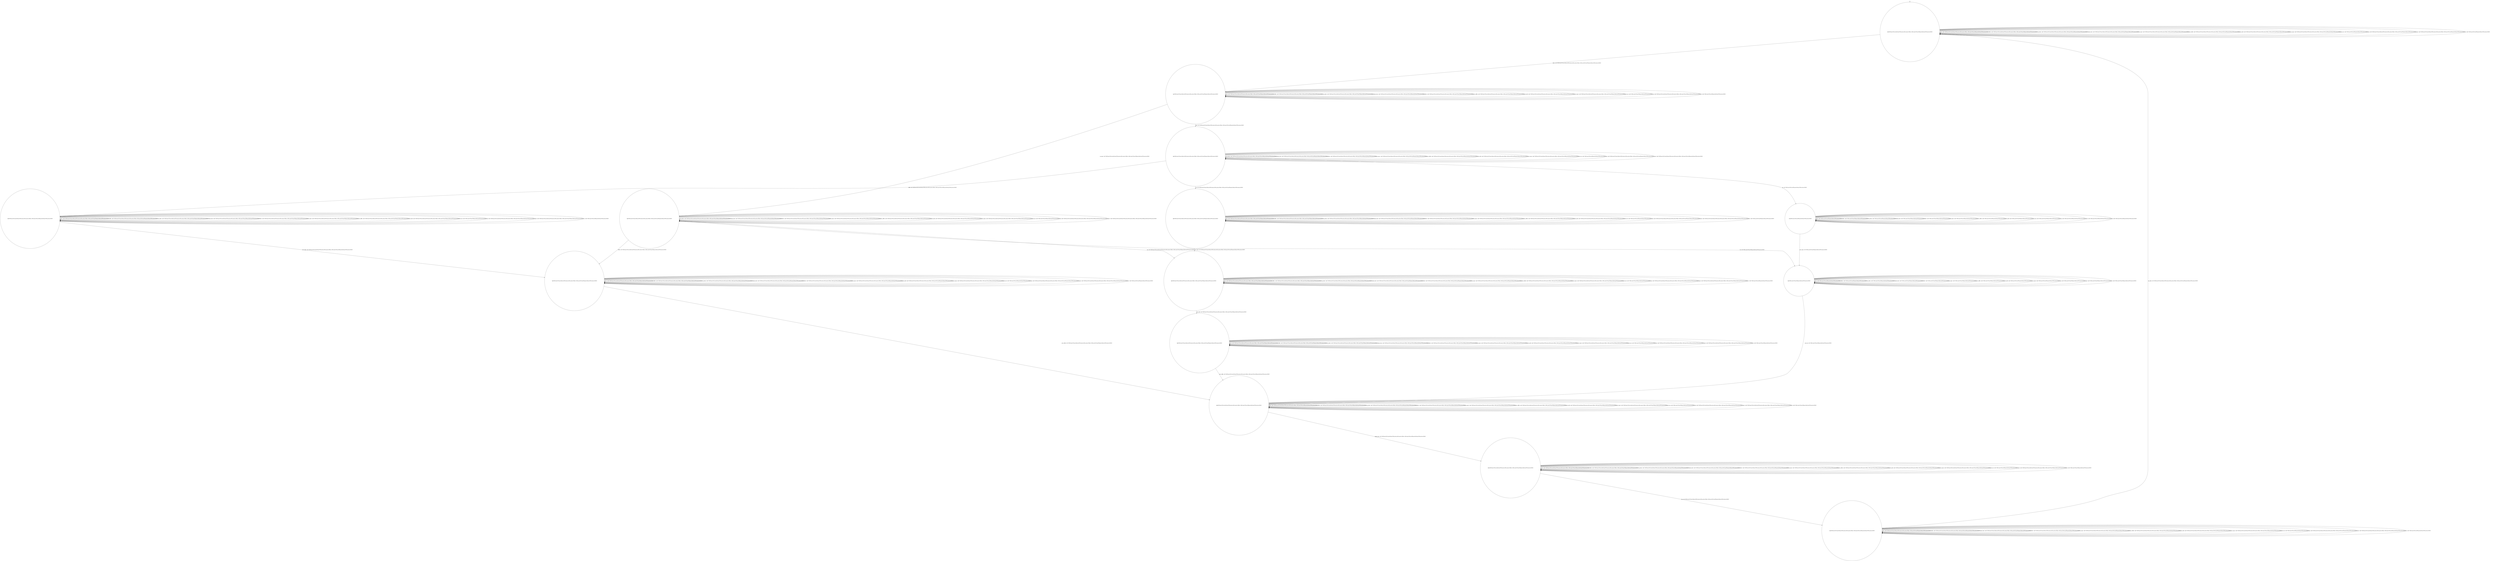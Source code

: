 digraph g {
	edge [lblstyle="above, sloped"];
	s0 [shape="circle" label="0@[((EUR and COF and CAP and TON and not DOL and not TEA) or (DOL and COF and TEA and CAP and TON and not EUR))]"];
	s1 [shape="circle" label="1@[((EUR and COF and CAP and TON and not DOL and not TEA) or (DOL and COF and TEA and CAP and TON and not EUR))]"];
	s2 [shape="circle" label="2@[((EUR and COF and CAP and TON and not DOL and not TEA) or (DOL and COF and TEA and CAP and TON and not EUR))]"];
	s3 [shape="circle" label="3@[((EUR and COF and CAP and TON and not DOL and not TEA) or (DOL and COF and TEA and CAP and TON and not EUR))]"];
	s4 [shape="circle" label="4@[((EUR and COF and CAP and TON and not DOL and not TEA) or (DOL and COF and TEA and CAP and TON and not EUR))]"];
	s5 [shape="circle" label="5@[((EUR and COF and CAP and TON and not DOL and not TEA) or (DOL and COF and TEA and CAP and TON and not EUR))]"];
	s6 [shape="circle" label="6@[((EUR and COF and CAP and TON and not DOL and not TEA) or (DOL and COF and TEA and CAP and TON and not EUR))]"];
	s7 [shape="circle" label="7@[((EUR and COF and CAP and TON and not DOL and not TEA) or (DOL and COF and TEA and CAP and TON and not EUR))]"];
	s8 [shape="circle" label="8@[((EUR and COF and CAP and TON and not DOL and not TEA) or (DOL and COF and TEA and CAP and TON and not EUR))]"];
	s9 [shape="circle" label="9@[((EUR and COF and CAP and TON and not DOL and not TEA) or (DOL and COF and TEA and CAP and TON and not EUR))]"];
	s10 [shape="circle" label="10@[((EUR and COF and CAP and TON and not DOL and not TEA) or (DOL and COF and TEA and CAP and TON and not EUR))]"];
	s11 [shape="circle" label="11@[((EUR and COF and CAP and TON and not DOL and not TEA) or (DOL and COF and TEA and CAP and TON and not EUR))]"];
	s12 [shape="circle" label="12@[((DOL and COF and TEA and CAP and TON and not EUR))]"];
	s13 [shape="circle" label="13@[((DOL and COF and TEA and CAP and TON and not EUR))]"];
	s0 -> s0 [label="cap / nok() [((EUR and COF and CAP and TON and not DOL and not TEA) or (DOL and COF and TEA and CAP and TON and not EUR))]"];
	s0 -> s0 [label="coffee / nok() [((EUR and COF and CAP and TON and not DOL and not TEA) or (DOL and COF and TEA and CAP and TON and not EUR))]"];
	s0 -> s0 [label="cup_taken / nok() [((EUR and COF and CAP and TON and not DOL and not TEA) or (DOL and COF and TEA and CAP and TON and not EUR))]"];
	s0 -> s0 [label="display_done / nok() [((EUR and COF and CAP and TON and not DOL and not TEA) or (DOL and COF and TEA and CAP and TON and not EUR))]"];
	s0 -> s1 [label="dollar / ok() [((EUR and COF and CAP and TON and not DOL and not TEA) or (DOL and COF and TEA and CAP and TON and not EUR))]"];
	s0 -> s0 [label="no_sugar / nok() [((EUR and COF and CAP and TON and not DOL and not TEA) or (DOL and COF and TEA and CAP and TON and not EUR))]"];
	s0 -> s0 [label="pour_coffee / nok() [((EUR and COF and CAP and TON and not DOL and not TEA) or (DOL and COF and TEA and CAP and TON and not EUR))]"];
	s0 -> s0 [label="pour_milk / nok() [((EUR and COF and CAP and TON and not DOL and not TEA) or (DOL and COF and TEA and CAP and TON and not EUR))]"];
	s0 -> s0 [label="pour_sugar / nok() [((EUR and COF and CAP and TON and not DOL and not TEA) or (DOL and COF and TEA and CAP and TON and not EUR))]"];
	s0 -> s0 [label="pour_tea / nok() [((DOL and COF and TEA and CAP and TON and not EUR))]"];
	s0 -> s0 [label="ring / nok() [((EUR and COF and CAP and TON and not DOL and not TEA) or (DOL and COF and TEA and CAP and TON and not EUR))]"];
	s0 -> s0 [label="sugar / nok() [((EUR and COF and CAP and TON and not DOL and not TEA) or (DOL and COF and TEA and CAP and TON and not EUR))]"];
	s0 -> s0 [label="tea / nok() [((DOL and COF and TEA and CAP and TON and not EUR))]"];
	s1 -> s1 [label="cap / nok() [((EUR and COF and CAP and TON and not DOL and not TEA) or (DOL and COF and TEA and CAP and TON and not EUR))]"];
	s1 -> s1 [label="coffee / nok() [((EUR and COF and CAP and TON and not DOL and not TEA) or (DOL and COF and TEA and CAP and TON and not EUR))]"];
	s1 -> s1 [label="cup_taken / nok() [((EUR and COF and CAP and TON and not DOL and not TEA) or (DOL and COF and TEA and CAP and TON and not EUR))]"];
	s1 -> s1 [label="display_done / nok() [((EUR and COF and CAP and TON and not DOL and not TEA) or (DOL and COF and TEA and CAP and TON and not EUR))]"];
	s1 -> s1 [label="dollar / nok() [((EUR and COF and CAP and TON and not DOL and not TEA) or (DOL and COF and TEA and CAP and TON and not EUR))]"];
	s1 -> s2 [label="no_sugar / ok() [((EUR and COF and CAP and TON and not DOL and not TEA) or (DOL and COF and TEA and CAP and TON and not EUR))]"];
	s1 -> s1 [label="pour_coffee / nok() [((EUR and COF and CAP and TON and not DOL and not TEA) or (DOL and COF and TEA and CAP and TON and not EUR))]"];
	s1 -> s1 [label="pour_milk / nok() [((EUR and COF and CAP and TON and not DOL and not TEA) or (DOL and COF and TEA and CAP and TON and not EUR))]"];
	s1 -> s1 [label="pour_sugar / nok() [((EUR and COF and CAP and TON and not DOL and not TEA) or (DOL and COF and TEA and CAP and TON and not EUR))]"];
	s1 -> s1 [label="pour_tea / nok() [((DOL and COF and TEA and CAP and TON and not EUR))]"];
	s1 -> s1 [label="ring / nok() [((EUR and COF and CAP and TON and not DOL and not TEA) or (DOL and COF and TEA and CAP and TON and not EUR))]"];
	s1 -> s3 [label="sugar / ok() [((EUR and COF and CAP and TON and not DOL and not TEA) or (DOL and COF and TEA and CAP and TON and not EUR))]"];
	s1 -> s1 [label="tea / nok() [((DOL and COF and TEA and CAP and TON and not EUR))]"];
	s2 -> s6 [label="cap / ok() [((EUR and COF and CAP and TON and not DOL and not TEA) or (DOL and COF and TEA and CAP and TON and not EUR))]"];
	s2 -> s7 [label="coffee / ok() [((EUR and COF and CAP and TON and not DOL and not TEA) or (DOL and COF and TEA and CAP and TON and not EUR))]"];
	s2 -> s2 [label="cup_taken / nok() [((EUR and COF and CAP and TON and not DOL and not TEA) or (DOL and COF and TEA and CAP and TON and not EUR))]"];
	s2 -> s2 [label="display_done / nok() [((EUR and COF and CAP and TON and not DOL and not TEA) or (DOL and COF and TEA and CAP and TON and not EUR))]"];
	s2 -> s2 [label="dollar / nok() [((EUR and COF and CAP and TON and not DOL and not TEA) or (DOL and COF and TEA and CAP and TON and not EUR))]"];
	s2 -> s2 [label="no_sugar / nok() [((EUR and COF and CAP and TON and not DOL and not TEA) or (DOL and COF and TEA and CAP and TON and not EUR))]"];
	s2 -> s2 [label="pour_coffee / nok() [((EUR and COF and CAP and TON and not DOL and not TEA) or (DOL and COF and TEA and CAP and TON and not EUR))]"];
	s2 -> s2 [label="pour_milk / nok() [((EUR and COF and CAP and TON and not DOL and not TEA) or (DOL and COF and TEA and CAP and TON and not EUR))]"];
	s2 -> s2 [label="pour_sugar / nok() [((EUR and COF and CAP and TON and not DOL and not TEA) or (DOL and COF and TEA and CAP and TON and not EUR))]"];
	s2 -> s2 [label="pour_tea / nok() [((DOL and COF and TEA and CAP and TON and not EUR))]"];
	s2 -> s2 [label="ring / nok() [((EUR and COF and CAP and TON and not DOL and not TEA) or (DOL and COF and TEA and CAP and TON and not EUR))]"];
	s2 -> s2 [label="sugar / void() [((EUR and COF and CAP and TON and not DOL and not TEA) or (DOL and COF and TEA and CAP and TON and not EUR))]"];
	s2 -> s13 [label="tea / ok() [((DOL and COF and TEA and CAP and TON and not EUR))]"];
	s3 -> s4 [label="cap / ok() [((EUR and COF and CAP and TON and not DOL and not TEA) or (DOL and COF and TEA and CAP and TON and not EUR))]"];
	s3 -> s5 [label="coffee / ok() [((EUR and COF and CAP and TON and not DOL and not TEA) or (DOL and COF and TEA and CAP and TON and not EUR))]"];
	s3 -> s3 [label="cup_taken / nok() [((EUR and COF and CAP and TON and not DOL and not TEA) or (DOL and COF and TEA and CAP and TON and not EUR))]"];
	s3 -> s3 [label="display_done / nok() [((EUR and COF and CAP and TON and not DOL and not TEA) or (DOL and COF and TEA and CAP and TON and not EUR))]"];
	s3 -> s3 [label="dollar / nok() [((EUR and COF and CAP and TON and not DOL and not TEA) or (DOL and COF and TEA and CAP and TON and not EUR))]"];
	s3 -> s3 [label="no_sugar / void() [((EUR and COF and CAP and TON and not DOL and not TEA) or (DOL and COF and TEA and CAP and TON and not EUR))]"];
	s3 -> s3 [label="pour_coffee / nok() [((EUR and COF and CAP and TON and not DOL and not TEA) or (DOL and COF and TEA and CAP and TON and not EUR))]"];
	s3 -> s3 [label="pour_milk / nok() [((EUR and COF and CAP and TON and not DOL and not TEA) or (DOL and COF and TEA and CAP and TON and not EUR))]"];
	s3 -> s3 [label="pour_sugar / nok() [((EUR and COF and CAP and TON and not DOL and not TEA) or (DOL and COF and TEA and CAP and TON and not EUR))]"];
	s3 -> s3 [label="pour_tea / nok() [((DOL and COF and TEA and CAP and TON and not EUR))]"];
	s3 -> s3 [label="ring / nok() [((EUR and COF and CAP and TON and not DOL and not TEA) or (DOL and COF and TEA and CAP and TON and not EUR))]"];
	s3 -> s3 [label="sugar / nok() [((EUR and COF and CAP and TON and not DOL and not TEA) or (DOL and COF and TEA and CAP and TON and not EUR))]"];
	s3 -> s12 [label="tea / ok() [((DOL and COF and TEA and CAP and TON and not EUR))]"];
	s4 -> s4 [label="cap / nok() [((EUR and COF and CAP and TON and not DOL and not TEA) or (DOL and COF and TEA and CAP and TON and not EUR))]"];
	s4 -> s4 [label="coffee / void() [((EUR and COF and CAP and TON and not DOL and not TEA) or (DOL and COF and TEA and CAP and TON and not EUR))]"];
	s4 -> s4 [label="cup_taken / nok() [((EUR and COF and CAP and TON and not DOL and not TEA) or (DOL and COF and TEA and CAP and TON and not EUR))]"];
	s4 -> s4 [label="display_done / nok() [((EUR and COF and CAP and TON and not DOL and not TEA) or (DOL and COF and TEA and CAP and TON and not EUR))]"];
	s4 -> s4 [label="dollar / nok() [((EUR and COF and CAP and TON and not DOL and not TEA) or (DOL and COF and TEA and CAP and TON and not EUR))]"];
	s4 -> s4 [label="no_sugar / nok() [((EUR and COF and CAP and TON and not DOL and not TEA) or (DOL and COF and TEA and CAP and TON and not EUR))]"];
	s4 -> s4 [label="pour_coffee / nok() [((EUR and COF and CAP and TON and not DOL and not TEA) or (DOL and COF and TEA and CAP and TON and not EUR))]"];
	s4 -> s4 [label="pour_milk / nok() [((EUR and COF and CAP and TON and not DOL and not TEA) or (DOL and COF and TEA and CAP and TON and not EUR))]"];
	s4 -> s6 [label="pour_sugar / ok() [((EUR and COF and CAP and TON and not DOL and not TEA) or (DOL and COF and TEA and CAP and TON and not EUR))]"];
	s4 -> s4 [label="pour_tea / nok() [((DOL and COF and TEA and CAP and TON and not EUR))]"];
	s4 -> s4 [label="ring / nok() [((EUR and COF and CAP and TON and not DOL and not TEA) or (DOL and COF and TEA and CAP and TON and not EUR))]"];
	s4 -> s4 [label="sugar / nok() [((EUR and COF and CAP and TON and not DOL and not TEA) or (DOL and COF and TEA and CAP and TON and not EUR))]"];
	s4 -> s4 [label="tea / void() [((DOL and COF and TEA and CAP and TON and not EUR))]"];
	s5 -> s5 [label="cap / void() [((EUR and COF and CAP and TON and not DOL and not TEA) or (DOL and COF and TEA and CAP and TON and not EUR))]"];
	s5 -> s5 [label="coffee / nok() [((EUR and COF and CAP and TON and not DOL and not TEA) or (DOL and COF and TEA and CAP and TON and not EUR))]"];
	s5 -> s5 [label="cup_taken / nok() [((EUR and COF and CAP and TON and not DOL and not TEA) or (DOL and COF and TEA and CAP and TON and not EUR))]"];
	s5 -> s5 [label="display_done / nok() [((EUR and COF and CAP and TON and not DOL and not TEA) or (DOL and COF and TEA and CAP and TON and not EUR))]"];
	s5 -> s5 [label="dollar / nok() [((EUR and COF and CAP and TON and not DOL and not TEA) or (DOL and COF and TEA and CAP and TON and not EUR))]"];
	s5 -> s5 [label="no_sugar / nok() [((EUR and COF and CAP and TON and not DOL and not TEA) or (DOL and COF and TEA and CAP and TON and not EUR))]"];
	s5 -> s5 [label="pour_coffee / nok() [((EUR and COF and CAP and TON and not DOL and not TEA) or (DOL and COF and TEA and CAP and TON and not EUR))]"];
	s5 -> s5 [label="pour_milk / nok() [((EUR and COF and CAP and TON and not DOL and not TEA) or (DOL and COF and TEA and CAP and TON and not EUR))]"];
	s5 -> s7 [label="pour_sugar / ok() [((EUR and COF and CAP and TON and not DOL and not TEA) or (DOL and COF and TEA and CAP and TON and not EUR))]"];
	s5 -> s5 [label="pour_tea / nok() [((DOL and COF and TEA and CAP and TON and not EUR))]"];
	s5 -> s5 [label="ring / nok() [((EUR and COF and CAP and TON and not DOL and not TEA) or (DOL and COF and TEA and CAP and TON and not EUR))]"];
	s5 -> s5 [label="sugar / nok() [((EUR and COF and CAP and TON and not DOL and not TEA) or (DOL and COF and TEA and CAP and TON and not EUR))]"];
	s5 -> s5 [label="tea / void() [((DOL and COF and TEA and CAP and TON and not EUR))]"];
	s6 -> s6 [label="cap / nok() [((EUR and COF and CAP and TON and not DOL and not TEA) or (DOL and COF and TEA and CAP and TON and not EUR))]"];
	s6 -> s6 [label="coffee / void() [((EUR and COF and CAP and TON and not DOL and not TEA) or (DOL and COF and TEA and CAP and TON and not EUR))]"];
	s6 -> s6 [label="cup_taken / nok() [((EUR and COF and CAP and TON and not DOL and not TEA) or (DOL and COF and TEA and CAP and TON and not EUR))]"];
	s6 -> s6 [label="display_done / nok() [((EUR and COF and CAP and TON and not DOL and not TEA) or (DOL and COF and TEA and CAP and TON and not EUR))]"];
	s6 -> s6 [label="dollar / nok() [((EUR and COF and CAP and TON and not DOL and not TEA) or (DOL and COF and TEA and CAP and TON and not EUR))]"];
	s6 -> s6 [label="no_sugar / nok() [((EUR and COF and CAP and TON and not DOL and not TEA) or (DOL and COF and TEA and CAP and TON and not EUR))]"];
	s6 -> s6 [label="pour_coffee / nok() [((EUR and COF and CAP and TON and not DOL and not TEA) or (DOL and COF and TEA and CAP and TON and not EUR))]"];
	s6 -> s9 [label="pour_milk / ok() [((EUR and COF and CAP and TON and not DOL and not TEA) or (DOL and COF and TEA and CAP and TON and not EUR))]"];
	s6 -> s6 [label="pour_sugar / nok() [((EUR and COF and CAP and TON and not DOL and not TEA) or (DOL and COF and TEA and CAP and TON and not EUR))]"];
	s6 -> s6 [label="pour_tea / nok() [((DOL and COF and TEA and CAP and TON and not EUR))]"];
	s6 -> s6 [label="ring / nok() [((EUR and COF and CAP and TON and not DOL and not TEA) or (DOL and COF and TEA and CAP and TON and not EUR))]"];
	s6 -> s6 [label="sugar / nok() [((EUR and COF and CAP and TON and not DOL and not TEA) or (DOL and COF and TEA and CAP and TON and not EUR))]"];
	s6 -> s6 [label="tea / void() [((DOL and COF and TEA and CAP and TON and not EUR))]"];
	s7 -> s7 [label="cap / void() [((EUR and COF and CAP and TON and not DOL and not TEA) or (DOL and COF and TEA and CAP and TON and not EUR))]"];
	s7 -> s7 [label="coffee / nok() [((EUR and COF and CAP and TON and not DOL and not TEA) or (DOL and COF and TEA and CAP and TON and not EUR))]"];
	s7 -> s7 [label="cup_taken / nok() [((EUR and COF and CAP and TON and not DOL and not TEA) or (DOL and COF and TEA and CAP and TON and not EUR))]"];
	s7 -> s7 [label="display_done / nok() [((EUR and COF and CAP and TON and not DOL and not TEA) or (DOL and COF and TEA and CAP and TON and not EUR))]"];
	s7 -> s7 [label="dollar / nok() [((EUR and COF and CAP and TON and not DOL and not TEA) or (DOL and COF and TEA and CAP and TON and not EUR))]"];
	s7 -> s7 [label="no_sugar / nok() [((EUR and COF and CAP and TON and not DOL and not TEA) or (DOL and COF and TEA and CAP and TON and not EUR))]"];
	s7 -> s8 [label="pour_coffee / ok() [((EUR and COF and CAP and TON and not DOL and not TEA) or (DOL and COF and TEA and CAP and TON and not EUR))]"];
	s7 -> s7 [label="pour_milk / nok() [((EUR and COF and CAP and TON and not DOL and not TEA) or (DOL and COF and TEA and CAP and TON and not EUR))]"];
	s7 -> s7 [label="pour_sugar / nok() [((EUR and COF and CAP and TON and not DOL and not TEA) or (DOL and COF and TEA and CAP and TON and not EUR))]"];
	s7 -> s7 [label="pour_tea / nok() [((DOL and COF and TEA and CAP and TON and not EUR))]"];
	s7 -> s7 [label="ring / nok() [((EUR and COF and CAP and TON and not DOL and not TEA) or (DOL and COF and TEA and CAP and TON and not EUR))]"];
	s7 -> s7 [label="sugar / nok() [((EUR and COF and CAP and TON and not DOL and not TEA) or (DOL and COF and TEA and CAP and TON and not EUR))]"];
	s7 -> s7 [label="tea / void() [((DOL and COF and TEA and CAP and TON and not EUR))]"];
	s8 -> s8 [label="cap / nok() [((EUR and COF and CAP and TON and not DOL and not TEA) or (DOL and COF and TEA and CAP and TON and not EUR))]"];
	s8 -> s8 [label="coffee / nok() [((EUR and COF and CAP and TON and not DOL and not TEA) or (DOL and COF and TEA and CAP and TON and not EUR))]"];
	s8 -> s8 [label="cup_taken / nok() [((EUR and COF and CAP and TON and not DOL and not TEA) or (DOL and COF and TEA and CAP and TON and not EUR))]"];
	s8 -> s10 [label="display_done / ok() [((EUR and COF and CAP and TON and not DOL and not TEA) or (DOL and COF and TEA and CAP and TON and not EUR))]"];
	s8 -> s8 [label="dollar / nok() [((EUR and COF and CAP and TON and not DOL and not TEA) or (DOL and COF and TEA and CAP and TON and not EUR))]"];
	s8 -> s8 [label="no_sugar / nok() [((EUR and COF and CAP and TON and not DOL and not TEA) or (DOL and COF and TEA and CAP and TON and not EUR))]"];
	s8 -> s8 [label="pour_coffee / nok() [((EUR and COF and CAP and TON and not DOL and not TEA) or (DOL and COF and TEA and CAP and TON and not EUR))]"];
	s8 -> s8 [label="pour_milk / nok() [((EUR and COF and CAP and TON and not DOL and not TEA) or (DOL and COF and TEA and CAP and TON and not EUR))]"];
	s8 -> s8 [label="pour_sugar / nok() [((EUR and COF and CAP and TON and not DOL and not TEA) or (DOL and COF and TEA and CAP and TON and not EUR))]"];
	s8 -> s8 [label="pour_tea / nok() [((DOL and COF and TEA and CAP and TON and not EUR))]"];
	s8 -> s8 [label="ring / nok() [((EUR and COF and CAP and TON and not DOL and not TEA) or (DOL and COF and TEA and CAP and TON and not EUR))]"];
	s8 -> s8 [label="sugar / nok() [((EUR and COF and CAP and TON and not DOL and not TEA) or (DOL and COF and TEA and CAP and TON and not EUR))]"];
	s8 -> s8 [label="tea / nok() [((DOL and COF and TEA and CAP and TON and not EUR))]"];
	s9 -> s9 [label="cap / nok() [((EUR and COF and CAP and TON and not DOL and not TEA) or (DOL and COF and TEA and CAP and TON and not EUR))]"];
	s9 -> s9 [label="coffee / nok() [((EUR and COF and CAP and TON and not DOL and not TEA) or (DOL and COF and TEA and CAP and TON and not EUR))]"];
	s9 -> s9 [label="cup_taken / nok() [((EUR and COF and CAP and TON and not DOL and not TEA) or (DOL and COF and TEA and CAP and TON and not EUR))]"];
	s9 -> s9 [label="display_done / nok() [((EUR and COF and CAP and TON and not DOL and not TEA) or (DOL and COF and TEA and CAP and TON and not EUR))]"];
	s9 -> s9 [label="dollar / nok() [((EUR and COF and CAP and TON and not DOL and not TEA) or (DOL and COF and TEA and CAP and TON and not EUR))]"];
	s9 -> s9 [label="no_sugar / nok() [((EUR and COF and CAP and TON and not DOL and not TEA) or (DOL and COF and TEA and CAP and TON and not EUR))]"];
	s9 -> s8 [label="pour_coffee / ok() [((EUR and COF and CAP and TON and not DOL and not TEA) or (DOL and COF and TEA and CAP and TON and not EUR))]"];
	s9 -> s9 [label="pour_milk / nok() [((EUR and COF and CAP and TON and not DOL and not TEA) or (DOL and COF and TEA and CAP and TON and not EUR))]"];
	s9 -> s9 [label="pour_sugar / nok() [((EUR and COF and CAP and TON and not DOL and not TEA) or (DOL and COF and TEA and CAP and TON and not EUR))]"];
	s9 -> s9 [label="pour_tea / nok() [((DOL and COF and TEA and CAP and TON and not EUR))]"];
	s9 -> s9 [label="ring / nok() [((EUR and COF and CAP and TON and not DOL and not TEA) or (DOL and COF and TEA and CAP and TON and not EUR))]"];
	s9 -> s9 [label="sugar / nok() [((EUR and COF and CAP and TON and not DOL and not TEA) or (DOL and COF and TEA and CAP and TON and not EUR))]"];
	s9 -> s9 [label="tea / nok() [((DOL and COF and TEA and CAP and TON and not EUR))]"];
	s10 -> s10 [label="cap / nok() [((EUR and COF and CAP and TON and not DOL and not TEA) or (DOL and COF and TEA and CAP and TON and not EUR))]"];
	s10 -> s10 [label="coffee / nok() [((EUR and COF and CAP and TON and not DOL and not TEA) or (DOL and COF and TEA and CAP and TON and not EUR))]"];
	s10 -> s10 [label="cup_taken / nok() [((EUR and COF and CAP and TON and not DOL and not TEA) or (DOL and COF and TEA and CAP and TON and not EUR))]"];
	s10 -> s10 [label="display_done / nok() [((EUR and COF and CAP and TON and not DOL and not TEA) or (DOL and COF and TEA and CAP and TON and not EUR))]"];
	s10 -> s10 [label="dollar / nok() [((EUR and COF and CAP and TON and not DOL and not TEA) or (DOL and COF and TEA and CAP and TON and not EUR))]"];
	s10 -> s10 [label="no_sugar / nok() [((EUR and COF and CAP and TON and not DOL and not TEA) or (DOL and COF and TEA and CAP and TON and not EUR))]"];
	s10 -> s10 [label="pour_coffee / nok() [((EUR and COF and CAP and TON and not DOL and not TEA) or (DOL and COF and TEA and CAP and TON and not EUR))]"];
	s10 -> s10 [label="pour_milk / nok() [((EUR and COF and CAP and TON and not DOL and not TEA) or (DOL and COF and TEA and CAP and TON and not EUR))]"];
	s10 -> s10 [label="pour_sugar / nok() [((EUR and COF and CAP and TON and not DOL and not TEA) or (DOL and COF and TEA and CAP and TON and not EUR))]"];
	s10 -> s10 [label="pour_tea / nok() [((DOL and COF and TEA and CAP and TON and not EUR))]"];
	s10 -> s11 [label="ring / ok() [((EUR and COF and CAP and TON and not DOL and not TEA) or (DOL and COF and TEA and CAP and TON and not EUR))]"];
	s10 -> s10 [label="sugar / nok() [((EUR and COF and CAP and TON and not DOL and not TEA) or (DOL and COF and TEA and CAP and TON and not EUR))]"];
	s10 -> s10 [label="tea / nok() [((DOL and COF and TEA and CAP and TON and not EUR))]"];
	s11 -> s11 [label="cap / nok() [((EUR and COF and CAP and TON and not DOL and not TEA) or (DOL and COF and TEA and CAP and TON and not EUR))]"];
	s11 -> s11 [label="coffee / nok() [((EUR and COF and CAP and TON and not DOL and not TEA) or (DOL and COF and TEA and CAP and TON and not EUR))]"];
	s11 -> s0 [label="cup_taken / ok() [((EUR and COF and CAP and TON and not DOL and not TEA) or (DOL and COF and TEA and CAP and TON and not EUR))]"];
	s11 -> s11 [label="display_done / nok() [((EUR and COF and CAP and TON and not DOL and not TEA) or (DOL and COF and TEA and CAP and TON and not EUR))]"];
	s11 -> s11 [label="dollar / nok() [((EUR and COF and CAP and TON and not DOL and not TEA) or (DOL and COF and TEA and CAP and TON and not EUR))]"];
	s11 -> s11 [label="no_sugar / nok() [((EUR and COF and CAP and TON and not DOL and not TEA) or (DOL and COF and TEA and CAP and TON and not EUR))]"];
	s11 -> s11 [label="pour_coffee / nok() [((EUR and COF and CAP and TON and not DOL and not TEA) or (DOL and COF and TEA and CAP and TON and not EUR))]"];
	s11 -> s11 [label="pour_milk / nok() [((EUR and COF and CAP and TON and not DOL and not TEA) or (DOL and COF and TEA and CAP and TON and not EUR))]"];
	s11 -> s11 [label="pour_sugar / nok() [((EUR and COF and CAP and TON and not DOL and not TEA) or (DOL and COF and TEA and CAP and TON and not EUR))]"];
	s11 -> s11 [label="pour_tea / nok() [((DOL and COF and TEA and CAP and TON and not EUR))]"];
	s11 -> s11 [label="ring / nok() [((EUR and COF and CAP and TON and not DOL and not TEA) or (DOL and COF and TEA and CAP and TON and not EUR))]"];
	s11 -> s11 [label="sugar / nok() [((EUR and COF and CAP and TON and not DOL and not TEA) or (DOL and COF and TEA and CAP and TON and not EUR))]"];
	s11 -> s11 [label="tea / nok() [((DOL and COF and TEA and CAP and TON and not EUR))]"];
	s12 -> s12 [label="cap / void() [((DOL and COF and TEA and CAP and TON and not EUR))]"];
	s12 -> s12 [label="coffee / void() [((DOL and COF and TEA and CAP and TON and not EUR))]"];
	s12 -> s12 [label="cup_taken / nok() [((DOL and COF and TEA and CAP and TON and not EUR))]"];
	s12 -> s12 [label="display_done / nok() [((DOL and COF and TEA and CAP and TON and not EUR))]"];
	s12 -> s12 [label="dollar / nok() [((DOL and COF and TEA and CAP and TON and not EUR))]"];
	s12 -> s12 [label="no_sugar / nok() [((DOL and COF and TEA and CAP and TON and not EUR))]"];
	s12 -> s12 [label="pour_coffee / nok() [((DOL and COF and TEA and CAP and TON and not EUR))]"];
	s12 -> s12 [label="pour_milk / nok() [((DOL and COF and TEA and CAP and TON and not EUR))]"];
	s12 -> s13 [label="pour_sugar / ok() [((DOL and COF and TEA and CAP and TON and not EUR))]"];
	s12 -> s12 [label="pour_tea / nok() [((DOL and COF and TEA and CAP and TON and not EUR))]"];
	s12 -> s12 [label="ring / nok() [((DOL and COF and TEA and CAP and TON and not EUR))]"];
	s12 -> s12 [label="sugar / nok() [((DOL and COF and TEA and CAP and TON and not EUR))]"];
	s12 -> s12 [label="tea / nok() [((DOL and COF and TEA and CAP and TON and not EUR))]"];
	s13 -> s13 [label="cap / void() [((DOL and COF and TEA and CAP and TON and not EUR))]"];
	s13 -> s13 [label="coffee / void() [((DOL and COF and TEA and CAP and TON and not EUR))]"];
	s13 -> s13 [label="cup_taken / nok() [((DOL and COF and TEA and CAP and TON and not EUR))]"];
	s13 -> s13 [label="display_done / nok() [((DOL and COF and TEA and CAP and TON and not EUR))]"];
	s13 -> s13 [label="dollar / nok() [((DOL and COF and TEA and CAP and TON and not EUR))]"];
	s13 -> s13 [label="no_sugar / nok() [((DOL and COF and TEA and CAP and TON and not EUR))]"];
	s13 -> s13 [label="pour_coffee / nok() [((DOL and COF and TEA and CAP and TON and not EUR))]"];
	s13 -> s13 [label="pour_milk / nok() [((DOL and COF and TEA and CAP and TON and not EUR))]"];
	s13 -> s13 [label="pour_sugar / nok() [((DOL and COF and TEA and CAP and TON and not EUR))]"];
	s13 -> s8 [label="pour_tea / ok() [((DOL and COF and TEA and CAP and TON and not EUR))]"];
	s13 -> s13 [label="ring / nok() [((DOL and COF and TEA and CAP and TON and not EUR))]"];
	s13 -> s13 [label="sugar / nok() [((DOL and COF and TEA and CAP and TON and not EUR))]"];
	s13 -> s13 [label="tea / nok() [((DOL and COF and TEA and CAP and TON and not EUR))]"];
	__start0 [label="" shape="none" width="0" height="0"];
	__start0 -> s0;
}